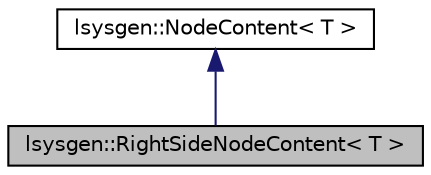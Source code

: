digraph "lsysgen::RightSideNodeContent&lt; T &gt;"
{
 // LATEX_PDF_SIZE
  edge [fontname="Helvetica",fontsize="10",labelfontname="Helvetica",labelfontsize="10"];
  node [fontname="Helvetica",fontsize="10",shape=record];
  Node1 [label="lsysgen::RightSideNodeContent\< T \>",height=0.2,width=0.4,color="black", fillcolor="grey75", style="filled", fontcolor="black",tooltip=" "];
  Node2 -> Node1 [dir="back",color="midnightblue",fontsize="10",style="solid",fontname="Helvetica"];
  Node2 [label="lsysgen::NodeContent\< T \>",height=0.2,width=0.4,color="black", fillcolor="white", style="filled",URL="$classlsysgen_1_1NodeContent.html",tooltip=" "];
}
